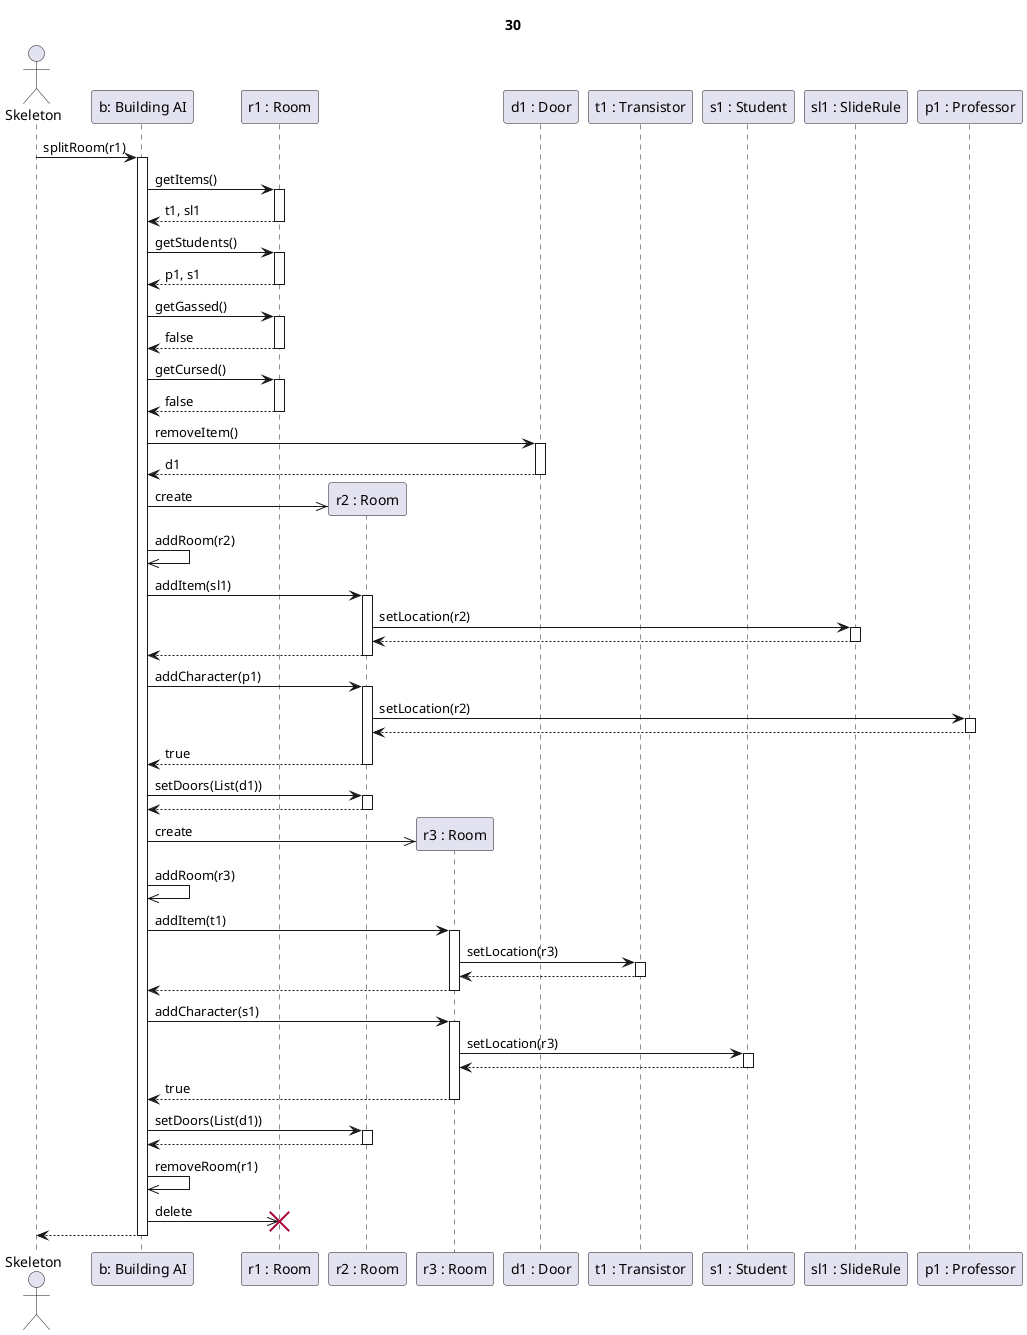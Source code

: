 @startuml Szoba split sikeres

title 30

actor Skeleton as sk
participant "b: Building AI" as ai

participant "r1 : Room" as r1
participant "r2 : Room" as r2
participant "r3 : Room" as r3
participant "d1 : Door" as d1

participant "t1 : Transistor" as t1
participant "s1 : Student" as s1
participant "sl1 : SlideRule" as sl
participant "p1 : Professor" as p1



sk->ai ++: splitRoom(r1)

ai->r1 ++: getItems()
r1-->ai --: t1, sl1

ai->r1 ++: getStudents()
r1-->ai --: p1, s1

ai->r1 ++: getGassed()
r1-->ai --: false

ai->r1 ++: getCursed()
r1-->ai --: false

ai->d1 ++: removeItem()
return d1


'--------------------------------------'
ai->>r2 **: create
ai->>ai : addRoom(r2)
ai->r2 ++: addItem(sl1)

r2->sl ++: setLocation(r2)
return

r2-->ai --:
ai->r2 ++: addCharacter(p1)

r2->p1 ++: setLocation(r2)
return

r2-->ai --: true

ai->r2 ++: setDoors(List(d1))
return


'------------------------------------------'
ai->>r3 **: create
ai->>ai : addRoom(r3)
ai->r3 ++: addItem(t1)

r3->t1 ++: setLocation(r3)
return

r3-->ai --:

ai->r3 ++: addCharacter(s1)

r3->s1 ++: setLocation(r3)
return

r3-->ai --: true

ai->r2 ++: setDoors(List(d1))
return


ai->>ai : removeRoom(r1)
ai->>r1 !!: delete

ai-->sk --:

@enduml